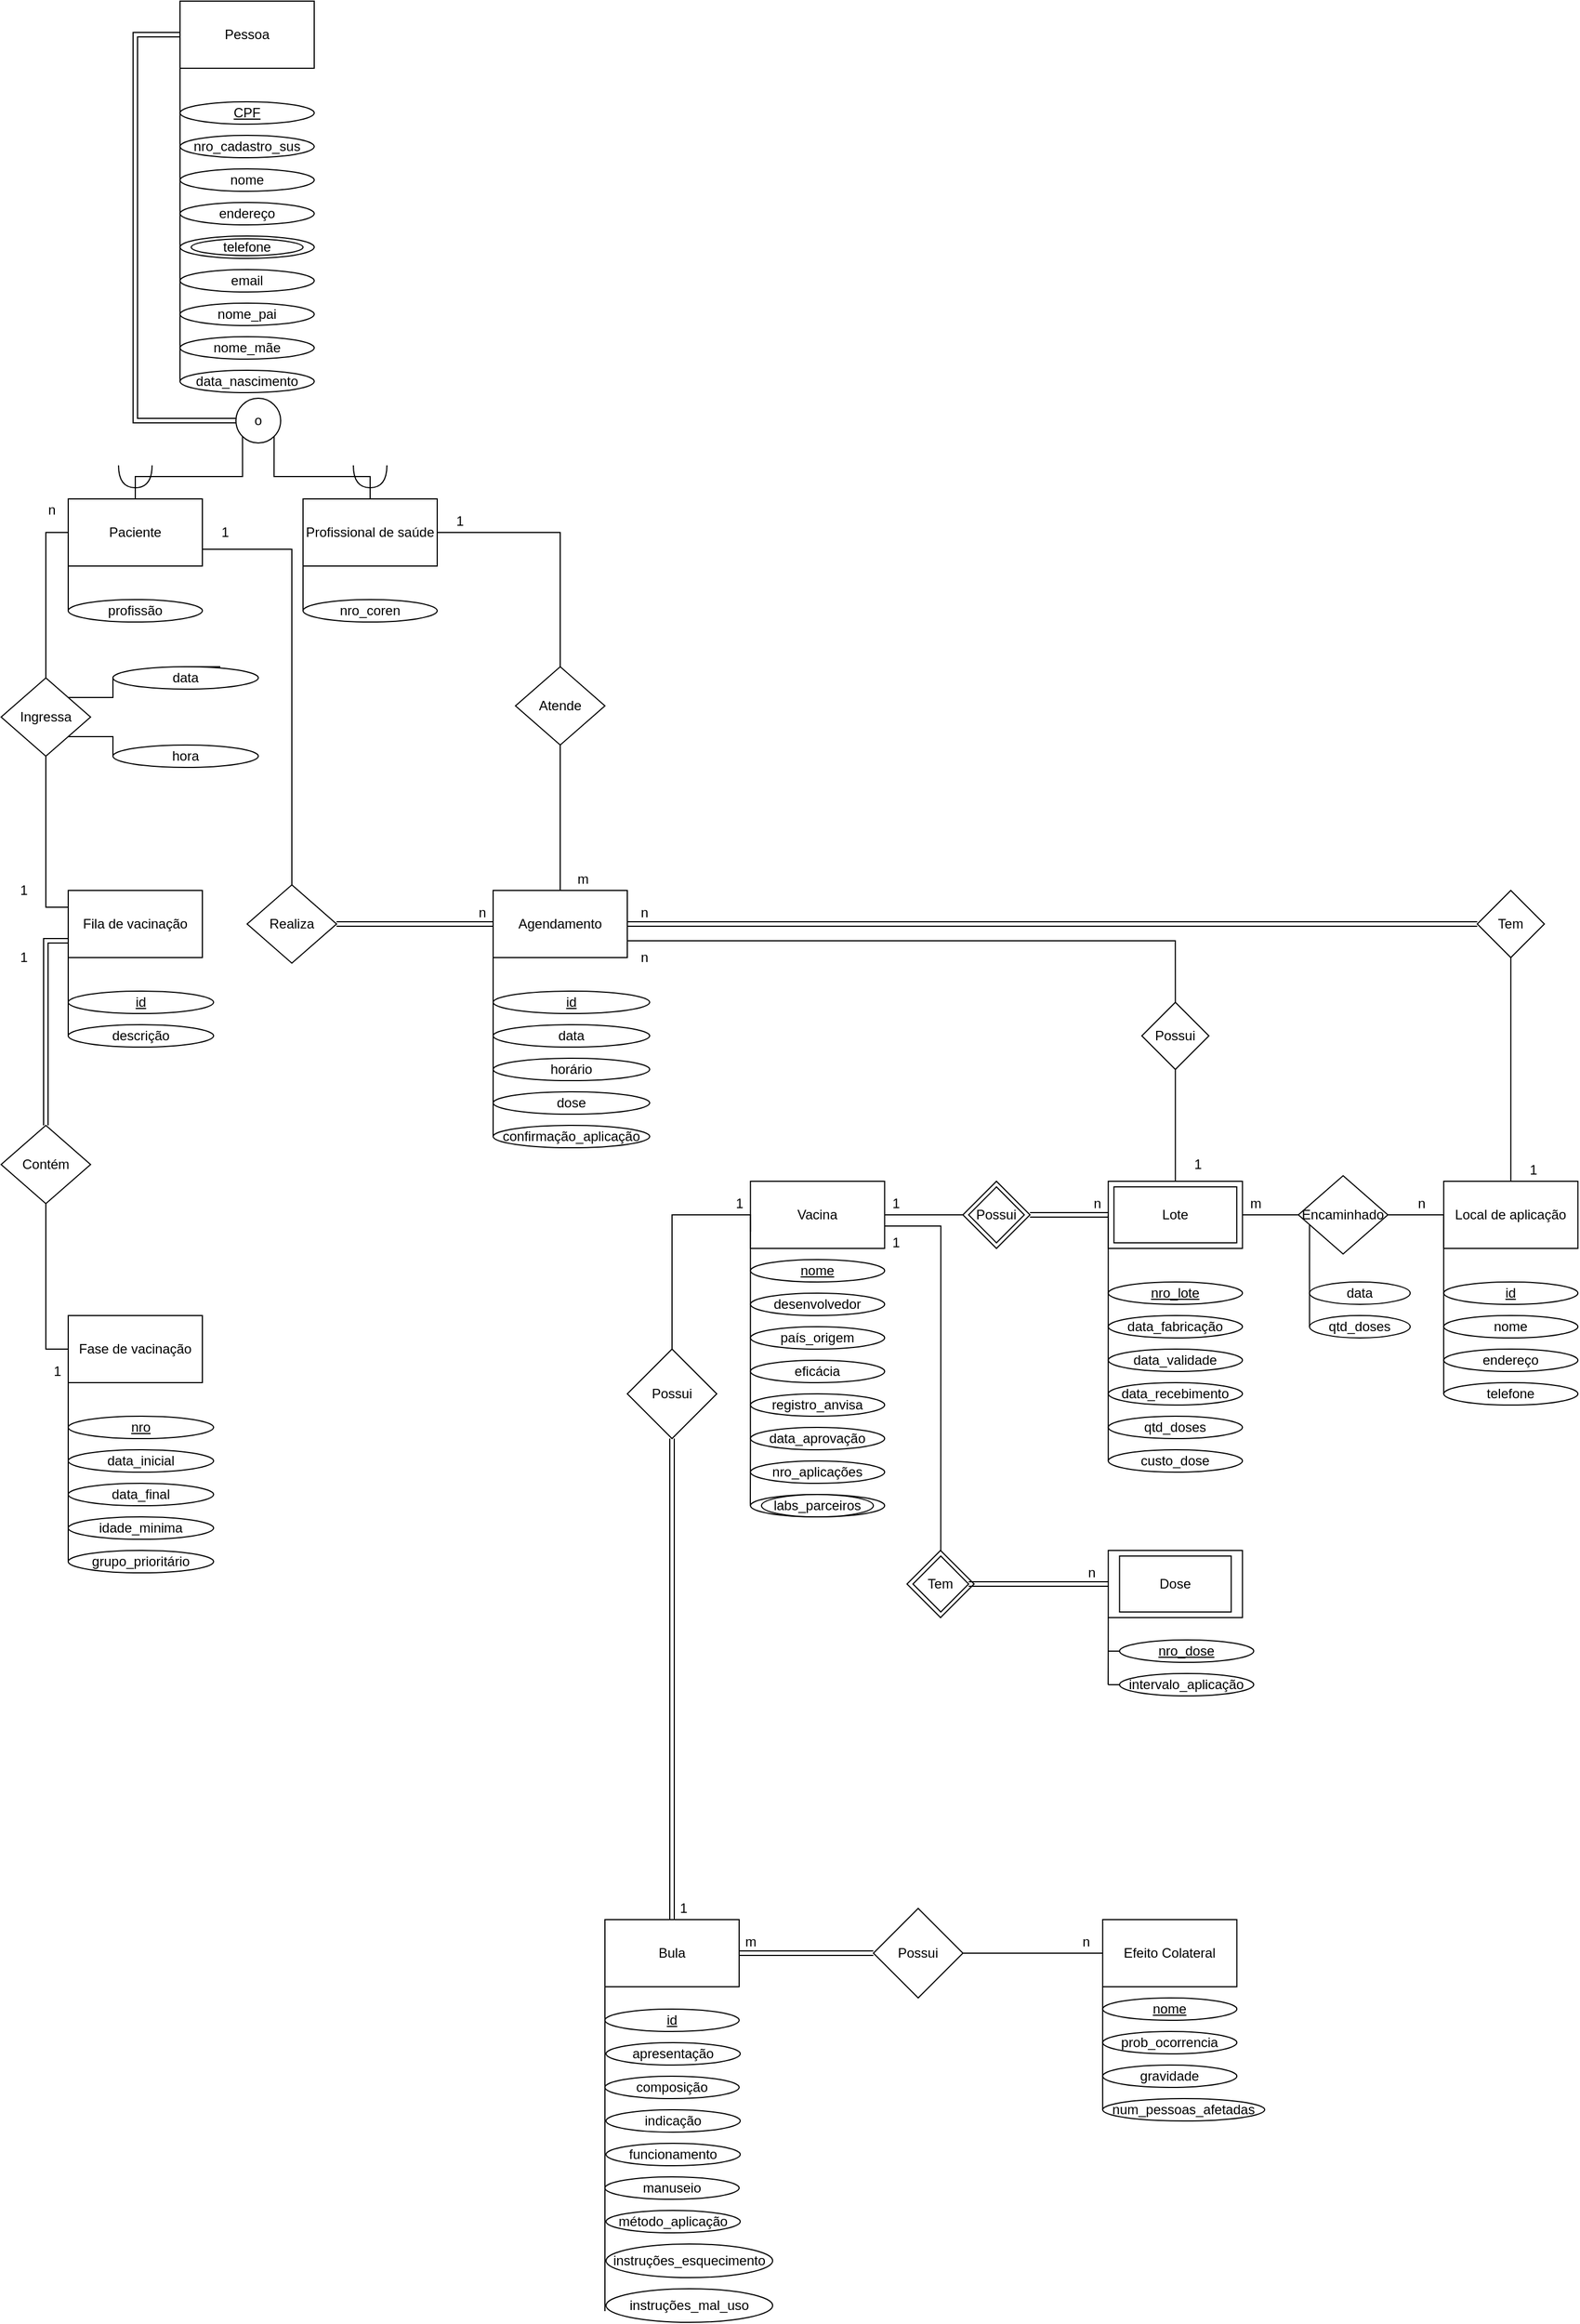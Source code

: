 <mxfile version="14.7.2" type="device"><diagram id="N3a2rfvBZI8FYYJ3DSCJ" name="Página-1"><mxGraphModel dx="451" dy="588" grid="1" gridSize="10" guides="1" tooltips="1" connect="1" arrows="1" fold="1" page="1" pageScale="1" pageWidth="827" pageHeight="1169" math="0" shadow="0"><root><mxCell id="0"/><mxCell id="1" parent="0"/><mxCell id="9XMGlCAJUqWD5xbYGQrq-2" style="edgeStyle=orthogonalEdgeStyle;rounded=0;orthogonalLoop=1;jettySize=auto;html=1;exitX=0;exitY=1;exitDx=0;exitDy=0;endArrow=none;endFill=0;entryX=0;entryY=0.5;entryDx=0;entryDy=0;" parent="1" target="9XMGlCAJUqWD5xbYGQrq-9" edge="1"><mxGeometry relative="1" as="geometry"><mxPoint x="1630.14" y="1490" as="targetPoint"/><mxPoint x="1630.14" y="1280" as="sourcePoint"/><Array as="points"><mxPoint x="1630.14" y="1470"/><mxPoint x="1630.14" y="1470"/></Array></mxGeometry></mxCell><mxCell id="9XMGlCAJUqWD5xbYGQrq-110" style="edgeStyle=orthogonalEdgeStyle;rounded=0;orthogonalLoop=1;jettySize=auto;html=1;exitX=1;exitY=0.5;exitDx=0;exitDy=0;endArrow=none;endFill=0;" parent="1" source="9XMGlCAJUqWD5xbYGQrq-1" target="9XMGlCAJUqWD5xbYGQrq-111" edge="1"><mxGeometry relative="1" as="geometry"><mxPoint x="1840.14" y="1280" as="targetPoint"/></mxGeometry></mxCell><mxCell id="IPWIAUMwJU5gIUb1nisq-2" style="edgeStyle=orthogonalEdgeStyle;rounded=0;orthogonalLoop=1;jettySize=auto;html=1;exitX=0.5;exitY=1;exitDx=0;exitDy=0;entryX=0.5;entryY=0;entryDx=0;entryDy=0;endArrow=none;endFill=0;shape=link;" parent="1" source="IPWIAUMwJU5gIUb1nisq-19" target="IPWIAUMwJU5gIUb1nisq-1" edge="1"><mxGeometry relative="1" as="geometry"/></mxCell><mxCell id="Dn2h4gMolUT0rhz5z_tU-26" style="edgeStyle=orthogonalEdgeStyle;rounded=0;orthogonalLoop=1;jettySize=auto;html=1;entryX=0.5;entryY=0;entryDx=0;entryDy=0;endArrow=none;endFill=0;" parent="1" source="9XMGlCAJUqWD5xbYGQrq-1" target="Dn2h4gMolUT0rhz5z_tU-23" edge="1"><mxGeometry relative="1" as="geometry"><Array as="points"><mxPoint x="1800" y="1290"/></Array></mxGeometry></mxCell><mxCell id="9XMGlCAJUqWD5xbYGQrq-1" value="Vacina" style="rounded=0;whiteSpace=wrap;html=1;" parent="1" vertex="1"><mxGeometry x="1630.14" y="1250" width="120" height="60" as="geometry"/></mxCell><mxCell id="9XMGlCAJUqWD5xbYGQrq-3" value="&lt;u&gt;nome&lt;/u&gt;" style="ellipse;whiteSpace=wrap;html=1;" parent="1" vertex="1"><mxGeometry x="1630.14" y="1320" width="120" height="20" as="geometry"/></mxCell><mxCell id="9XMGlCAJUqWD5xbYGQrq-4" value="desenvolvedor" style="ellipse;whiteSpace=wrap;html=1;" parent="1" vertex="1"><mxGeometry x="1630.14" y="1350" width="120" height="20" as="geometry"/></mxCell><mxCell id="9XMGlCAJUqWD5xbYGQrq-5" value="país_origem" style="ellipse;whiteSpace=wrap;html=1;" parent="1" vertex="1"><mxGeometry x="1630.14" y="1380" width="120" height="20" as="geometry"/></mxCell><mxCell id="9XMGlCAJUqWD5xbYGQrq-7" value="eficácia" style="ellipse;whiteSpace=wrap;html=1;" parent="1" vertex="1"><mxGeometry x="1630.14" y="1410" width="120" height="20" as="geometry"/></mxCell><mxCell id="9XMGlCAJUqWD5xbYGQrq-8" value="registro_anvisa" style="ellipse;whiteSpace=wrap;html=1;" parent="1" vertex="1"><mxGeometry x="1630.14" y="1440" width="120" height="20" as="geometry"/></mxCell><mxCell id="9XMGlCAJUqWD5xbYGQrq-12" style="edgeStyle=orthogonalEdgeStyle;rounded=0;orthogonalLoop=1;jettySize=auto;html=1;exitX=0;exitY=0.5;exitDx=0;exitDy=0;endArrow=none;endFill=0;" parent="1" source="9XMGlCAJUqWD5xbYGQrq-9" edge="1"><mxGeometry relative="1" as="geometry"><mxPoint x="1630" y="1540" as="targetPoint"/><Array as="points"><mxPoint x="1630" y="1500"/><mxPoint x="1630" y="1500"/></Array></mxGeometry></mxCell><mxCell id="9XMGlCAJUqWD5xbYGQrq-9" value="data_aprovação" style="ellipse;whiteSpace=wrap;html=1;" parent="1" vertex="1"><mxGeometry x="1630.14" y="1470" width="120" height="20" as="geometry"/></mxCell><mxCell id="9XMGlCAJUqWD5xbYGQrq-11" value="nro_aplicações" style="ellipse;whiteSpace=wrap;html=1;" parent="1" vertex="1"><mxGeometry x="1630.14" y="1500" width="120" height="20" as="geometry"/></mxCell><mxCell id="Dn2h4gMolUT0rhz5z_tU-7" style="edgeStyle=orthogonalEdgeStyle;rounded=0;orthogonalLoop=1;jettySize=auto;html=1;exitX=0;exitY=0.5;exitDx=0;exitDy=0;endArrow=none;endFill=0;" parent="1" source="9XMGlCAJUqWD5xbYGQrq-13" edge="1"><mxGeometry relative="1" as="geometry"><mxPoint x="1950" y="1700" as="targetPoint"/></mxGeometry></mxCell><mxCell id="9XMGlCAJUqWD5xbYGQrq-13" value="intervalo_aplicação" style="ellipse;whiteSpace=wrap;html=1;" parent="1" vertex="1"><mxGeometry x="1960.21" y="1690" width="120" height="20" as="geometry"/></mxCell><mxCell id="9XMGlCAJUqWD5xbYGQrq-27" style="edgeStyle=orthogonalEdgeStyle;rounded=0;orthogonalLoop=1;jettySize=auto;html=1;exitX=0;exitY=1;exitDx=0;exitDy=0;endArrow=none;endFill=0;entryX=0;entryY=0.5;entryDx=0;entryDy=0;" parent="1" target="9XMGlCAJUqWD5xbYGQrq-34" edge="1"><mxGeometry relative="1" as="geometry"><mxPoint x="1950.14" y="1530" as="targetPoint"/><mxPoint x="1950.14" y="1280" as="sourcePoint"/><Array as="points"><mxPoint x="1950.14" y="1440"/><mxPoint x="1950.14" y="1440"/></Array></mxGeometry></mxCell><mxCell id="9XMGlCAJUqWD5xbYGQrq-115" style="edgeStyle=orthogonalEdgeStyle;rounded=0;orthogonalLoop=1;jettySize=auto;html=1;exitX=1;exitY=0.5;exitDx=0;exitDy=0;endArrow=none;endFill=0;" parent="1" source="9XMGlCAJUqWD5xbYGQrq-28" edge="1"><mxGeometry relative="1" as="geometry"><mxPoint x="2150.14" y="1280" as="targetPoint"/></mxGeometry></mxCell><mxCell id="9XMGlCAJUqWD5xbYGQrq-118" value="" style="edgeStyle=orthogonalEdgeStyle;rounded=0;orthogonalLoop=1;jettySize=auto;html=1;endArrow=none;endFill=0;" parent="1" source="9XMGlCAJUqWD5xbYGQrq-28" target="9XMGlCAJUqWD5xbYGQrq-116" edge="1"><mxGeometry relative="1" as="geometry"/></mxCell><mxCell id="9XMGlCAJUqWD5xbYGQrq-28" value="Lote" style="rounded=0;whiteSpace=wrap;html=1;" parent="1" vertex="1"><mxGeometry x="1950.14" y="1250" width="120" height="60" as="geometry"/></mxCell><mxCell id="9XMGlCAJUqWD5xbYGQrq-29" value="&lt;u&gt;nro_lote&lt;/u&gt;" style="ellipse;whiteSpace=wrap;html=1;" parent="1" vertex="1"><mxGeometry x="1950.14" y="1340" width="120" height="20" as="geometry"/></mxCell><mxCell id="9XMGlCAJUqWD5xbYGQrq-30" value="data_fabricação" style="ellipse;whiteSpace=wrap;html=1;" parent="1" vertex="1"><mxGeometry x="1950.14" y="1370" width="120" height="20" as="geometry"/></mxCell><mxCell id="9XMGlCAJUqWD5xbYGQrq-31" value="data_validade" style="ellipse;whiteSpace=wrap;html=1;" parent="1" vertex="1"><mxGeometry x="1950.14" y="1400" width="120" height="20" as="geometry"/></mxCell><mxCell id="9XMGlCAJUqWD5xbYGQrq-32" value="data_recebimento" style="ellipse;whiteSpace=wrap;html=1;" parent="1" vertex="1"><mxGeometry x="1950.14" y="1430" width="120" height="20" as="geometry"/></mxCell><mxCell id="9XMGlCAJUqWD5xbYGQrq-33" value="qtd_doses" style="ellipse;whiteSpace=wrap;html=1;" parent="1" vertex="1"><mxGeometry x="1950.14" y="1460" width="120" height="20" as="geometry"/></mxCell><mxCell id="9XMGlCAJUqWD5xbYGQrq-34" value="custo_dose" style="ellipse;whiteSpace=wrap;html=1;" parent="1" vertex="1"><mxGeometry x="1950.14" y="1490" width="120" height="20" as="geometry"/></mxCell><mxCell id="9XMGlCAJUqWD5xbYGQrq-37" style="edgeStyle=orthogonalEdgeStyle;rounded=0;orthogonalLoop=1;jettySize=auto;html=1;endArrow=none;endFill=0;" parent="1" edge="1"><mxGeometry relative="1" as="geometry"><mxPoint x="1950.14" y="1500" as="sourcePoint"/><mxPoint x="1950.14" y="1500" as="targetPoint"/></mxGeometry></mxCell><mxCell id="9XMGlCAJUqWD5xbYGQrq-40" style="edgeStyle=orthogonalEdgeStyle;rounded=0;orthogonalLoop=1;jettySize=auto;html=1;exitX=0;exitY=1;exitDx=0;exitDy=0;endArrow=none;endFill=0;entryX=0;entryY=0.5;entryDx=0;entryDy=0;" parent="1" target="9XMGlCAJUqWD5xbYGQrq-45" edge="1"><mxGeometry relative="1" as="geometry"><mxPoint x="2250.14" y="1500" as="targetPoint"/><mxPoint x="2250.14" y="1280" as="sourcePoint"/><Array as="points"><mxPoint x="2250.14" y="1390"/><mxPoint x="2250.14" y="1390"/></Array></mxGeometry></mxCell><mxCell id="9XMGlCAJUqWD5xbYGQrq-41" value="Local de aplicação" style="rounded=0;whiteSpace=wrap;html=1;" parent="1" vertex="1"><mxGeometry x="2250.14" y="1250" width="120" height="60" as="geometry"/></mxCell><mxCell id="9XMGlCAJUqWD5xbYGQrq-42" value="&lt;u&gt;id&lt;/u&gt;" style="ellipse;whiteSpace=wrap;html=1;" parent="1" vertex="1"><mxGeometry x="2250.14" y="1340" width="120" height="20" as="geometry"/></mxCell><mxCell id="9XMGlCAJUqWD5xbYGQrq-43" value="nome" style="ellipse;whiteSpace=wrap;html=1;" parent="1" vertex="1"><mxGeometry x="2250.14" y="1370" width="120" height="20" as="geometry"/></mxCell><mxCell id="9XMGlCAJUqWD5xbYGQrq-44" value="endereço" style="ellipse;whiteSpace=wrap;html=1;" parent="1" vertex="1"><mxGeometry x="2250.14" y="1400" width="120" height="20" as="geometry"/></mxCell><mxCell id="9XMGlCAJUqWD5xbYGQrq-45" value="telefone" style="ellipse;whiteSpace=wrap;html=1;" parent="1" vertex="1"><mxGeometry x="2250.14" y="1430" width="120" height="20" as="geometry"/></mxCell><mxCell id="9XMGlCAJUqWD5xbYGQrq-48" style="edgeStyle=orthogonalEdgeStyle;rounded=0;orthogonalLoop=1;jettySize=auto;html=1;endArrow=none;endFill=0;" parent="1" edge="1"><mxGeometry relative="1" as="geometry"><mxPoint x="1050" y="910" as="sourcePoint"/><mxPoint x="1050" y="910" as="targetPoint"/></mxGeometry></mxCell><mxCell id="9XMGlCAJUqWD5xbYGQrq-141" style="edgeStyle=orthogonalEdgeStyle;rounded=0;orthogonalLoop=1;jettySize=auto;html=1;exitX=0;exitY=0.5;exitDx=0;exitDy=0;endArrow=none;endFill=0;entryX=0.5;entryY=1;entryDx=0;entryDy=0;" parent="1" source="9XMGlCAJUqWD5xbYGQrq-50" target="9XMGlCAJUqWD5xbYGQrq-127" edge="1"><mxGeometry relative="1" as="geometry"><mxPoint x="1000" y="1280" as="targetPoint"/></mxGeometry></mxCell><mxCell id="9XMGlCAJUqWD5xbYGQrq-156" style="edgeStyle=orthogonalEdgeStyle;rounded=0;orthogonalLoop=1;jettySize=auto;html=1;exitX=0;exitY=1;exitDx=0;exitDy=0;entryX=0;entryY=0.5;entryDx=0;entryDy=0;endArrow=none;endFill=0;" parent="1" source="9XMGlCAJUqWD5xbYGQrq-50" target="9XMGlCAJUqWD5xbYGQrq-56" edge="1"><mxGeometry relative="1" as="geometry"><Array as="points"><mxPoint x="1020" y="1550"/><mxPoint x="1020" y="1550"/></Array></mxGeometry></mxCell><mxCell id="9XMGlCAJUqWD5xbYGQrq-50" value="Fase de vacinação" style="rounded=0;whiteSpace=wrap;html=1;" parent="1" vertex="1"><mxGeometry x="1020" y="1370" width="120" height="60" as="geometry"/></mxCell><mxCell id="9XMGlCAJUqWD5xbYGQrq-51" value="&lt;u&gt;nro&lt;/u&gt;" style="ellipse;whiteSpace=wrap;html=1;" parent="1" vertex="1"><mxGeometry x="1020" y="1460" width="130" height="20" as="geometry"/></mxCell><mxCell id="9XMGlCAJUqWD5xbYGQrq-52" value="data_inicial" style="ellipse;whiteSpace=wrap;html=1;" parent="1" vertex="1"><mxGeometry x="1020" y="1490" width="130" height="20" as="geometry"/></mxCell><mxCell id="9XMGlCAJUqWD5xbYGQrq-53" value="data_final" style="ellipse;whiteSpace=wrap;html=1;" parent="1" vertex="1"><mxGeometry x="1020" y="1520" width="130" height="20" as="geometry"/></mxCell><mxCell id="9XMGlCAJUqWD5xbYGQrq-54" value="idade_minima" style="ellipse;whiteSpace=wrap;html=1;" parent="1" vertex="1"><mxGeometry x="1020" y="1550" width="130" height="20" as="geometry"/></mxCell><mxCell id="9XMGlCAJUqWD5xbYGQrq-55" style="edgeStyle=orthogonalEdgeStyle;rounded=0;orthogonalLoop=1;jettySize=auto;html=1;endArrow=none;endFill=0;" parent="1" edge="1"><mxGeometry relative="1" as="geometry"><mxPoint x="1020" y="1620" as="sourcePoint"/><mxPoint x="1020" y="1620" as="targetPoint"/></mxGeometry></mxCell><mxCell id="9XMGlCAJUqWD5xbYGQrq-56" value="&lt;font style=&quot;vertical-align: inherit&quot;&gt;&lt;font style=&quot;vertical-align: inherit&quot;&gt;grupo_prioritário&lt;/font&gt;&lt;/font&gt;" style="ellipse;whiteSpace=wrap;html=1;" parent="1" vertex="1"><mxGeometry x="1020" y="1580" width="130" height="20" as="geometry"/></mxCell><mxCell id="9XMGlCAJUqWD5xbYGQrq-57" style="edgeStyle=orthogonalEdgeStyle;rounded=0;orthogonalLoop=1;jettySize=auto;html=1;exitX=0;exitY=1;exitDx=0;exitDy=0;endArrow=none;endFill=0;entryX=0;entryY=0.5;entryDx=0;entryDy=0;" parent="1" target="9XMGlCAJUqWD5xbYGQrq-60" edge="1"><mxGeometry relative="1" as="geometry"><mxPoint x="1020" y="1210" as="targetPoint"/><mxPoint x="1020" y="1020" as="sourcePoint"/><Array as="points"><mxPoint x="1020" y="1090"/><mxPoint x="1020" y="1090"/></Array></mxGeometry></mxCell><mxCell id="9XMGlCAJUqWD5xbYGQrq-58" value="Fila de vacinação" style="rounded=0;whiteSpace=wrap;html=1;" parent="1" vertex="1"><mxGeometry x="1020" y="990" width="120" height="60" as="geometry"/></mxCell><mxCell id="9XMGlCAJUqWD5xbYGQrq-59" value="&lt;u&gt;id&lt;/u&gt;" style="ellipse;whiteSpace=wrap;html=1;" parent="1" vertex="1"><mxGeometry x="1020" y="1080" width="130" height="20" as="geometry"/></mxCell><mxCell id="9XMGlCAJUqWD5xbYGQrq-60" value="descrição" style="ellipse;whiteSpace=wrap;html=1;" parent="1" vertex="1"><mxGeometry x="1020" y="1110" width="130" height="20" as="geometry"/></mxCell><mxCell id="9XMGlCAJUqWD5xbYGQrq-63" style="edgeStyle=orthogonalEdgeStyle;rounded=0;orthogonalLoop=1;jettySize=auto;html=1;endArrow=none;endFill=0;" parent="1" edge="1"><mxGeometry relative="1" as="geometry"><mxPoint x="1150" y="1360" as="sourcePoint"/><mxPoint x="1150" y="1360" as="targetPoint"/></mxGeometry></mxCell><mxCell id="9XMGlCAJUqWD5xbYGQrq-65" style="edgeStyle=orthogonalEdgeStyle;rounded=0;orthogonalLoop=1;jettySize=auto;html=1;exitX=0;exitY=1;exitDx=0;exitDy=0;endArrow=none;endFill=0;entryX=0;entryY=0.5;entryDx=0;entryDy=0;" parent="1" target="9XMGlCAJUqWD5xbYGQrq-72" edge="1"><mxGeometry relative="1" as="geometry"><mxPoint x="1120" y="475" as="targetPoint"/><mxPoint x="1120" y="225" as="sourcePoint"/><Array as="points"><mxPoint x="1120" y="385"/><mxPoint x="1120" y="385"/></Array></mxGeometry></mxCell><mxCell id="9XMGlCAJUqWD5xbYGQrq-132" style="edgeStyle=orthogonalEdgeStyle;rounded=0;orthogonalLoop=1;jettySize=auto;html=1;exitX=0;exitY=0.5;exitDx=0;exitDy=0;endArrow=none;endFill=0;shape=link;" parent="1" source="9XMGlCAJUqWD5xbYGQrq-66" edge="1"><mxGeometry relative="1" as="geometry"><mxPoint x="1190" y="590" as="targetPoint"/><Array as="points"><mxPoint x="1080" y="225"/><mxPoint x="1080" y="570"/><mxPoint x="1190" y="570"/></Array></mxGeometry></mxCell><mxCell id="9XMGlCAJUqWD5xbYGQrq-66" value="Pessoa" style="rounded=0;whiteSpace=wrap;html=1;" parent="1" vertex="1"><mxGeometry x="1120" y="195" width="120" height="60" as="geometry"/></mxCell><mxCell id="9XMGlCAJUqWD5xbYGQrq-67" value="&lt;u&gt;CPF&lt;/u&gt;" style="ellipse;whiteSpace=wrap;html=1;" parent="1" vertex="1"><mxGeometry x="1120" y="285" width="120" height="20" as="geometry"/></mxCell><mxCell id="9XMGlCAJUqWD5xbYGQrq-68" value="nro_cadastro_sus" style="ellipse;whiteSpace=wrap;html=1;" parent="1" vertex="1"><mxGeometry x="1120" y="315" width="120" height="20" as="geometry"/></mxCell><mxCell id="9XMGlCAJUqWD5xbYGQrq-69" value="nome" style="ellipse;whiteSpace=wrap;html=1;" parent="1" vertex="1"><mxGeometry x="1120" y="345" width="120" height="20" as="geometry"/></mxCell><mxCell id="9XMGlCAJUqWD5xbYGQrq-70" value="endereço" style="ellipse;whiteSpace=wrap;html=1;" parent="1" vertex="1"><mxGeometry x="1120" y="375" width="120" height="20" as="geometry"/></mxCell><mxCell id="9XMGlCAJUqWD5xbYGQrq-71" value="telefone" style="ellipse;whiteSpace=wrap;html=1;" parent="1" vertex="1"><mxGeometry x="1120" y="405" width="120" height="20" as="geometry"/></mxCell><mxCell id="9XMGlCAJUqWD5xbYGQrq-75" style="edgeStyle=orthogonalEdgeStyle;rounded=0;orthogonalLoop=1;jettySize=auto;html=1;exitX=0;exitY=0.5;exitDx=0;exitDy=0;entryX=0;entryY=0.5;entryDx=0;entryDy=0;endArrow=none;endFill=0;" parent="1" source="9XMGlCAJUqWD5xbYGQrq-72" target="9XMGlCAJUqWD5xbYGQrq-74" edge="1"><mxGeometry relative="1" as="geometry"/></mxCell><mxCell id="9XMGlCAJUqWD5xbYGQrq-72" value="email" style="ellipse;whiteSpace=wrap;html=1;" parent="1" vertex="1"><mxGeometry x="1120" y="435" width="120" height="20" as="geometry"/></mxCell><mxCell id="9XMGlCAJUqWD5xbYGQrq-73" style="edgeStyle=orthogonalEdgeStyle;rounded=0;orthogonalLoop=1;jettySize=auto;html=1;endArrow=none;endFill=0;" parent="1" edge="1"><mxGeometry relative="1" as="geometry"><mxPoint x="1120" y="445" as="sourcePoint"/><mxPoint x="1120" y="445" as="targetPoint"/></mxGeometry></mxCell><mxCell id="9XMGlCAJUqWD5xbYGQrq-77" style="edgeStyle=orthogonalEdgeStyle;rounded=0;orthogonalLoop=1;jettySize=auto;html=1;exitX=0;exitY=0.5;exitDx=0;exitDy=0;entryX=0;entryY=0.5;entryDx=0;entryDy=0;endArrow=none;endFill=0;" parent="1" source="9XMGlCAJUqWD5xbYGQrq-74" target="9XMGlCAJUqWD5xbYGQrq-76" edge="1"><mxGeometry relative="1" as="geometry"/></mxCell><mxCell id="9XMGlCAJUqWD5xbYGQrq-74" value="nome_pai" style="ellipse;whiteSpace=wrap;html=1;" parent="1" vertex="1"><mxGeometry x="1120" y="465" width="120" height="20" as="geometry"/></mxCell><mxCell id="9XMGlCAJUqWD5xbYGQrq-79" style="edgeStyle=orthogonalEdgeStyle;rounded=0;orthogonalLoop=1;jettySize=auto;html=1;exitX=0;exitY=0.5;exitDx=0;exitDy=0;entryX=0;entryY=0.5;entryDx=0;entryDy=0;endArrow=none;endFill=0;" parent="1" source="9XMGlCAJUqWD5xbYGQrq-76" target="9XMGlCAJUqWD5xbYGQrq-78" edge="1"><mxGeometry relative="1" as="geometry"/></mxCell><mxCell id="9XMGlCAJUqWD5xbYGQrq-76" value="nome_mãe" style="ellipse;whiteSpace=wrap;html=1;" parent="1" vertex="1"><mxGeometry x="1120" y="495" width="120" height="20" as="geometry"/></mxCell><mxCell id="9XMGlCAJUqWD5xbYGQrq-78" value="data_nascimento" style="ellipse;whiteSpace=wrap;html=1;" parent="1" vertex="1"><mxGeometry x="1120" y="525" width="120" height="20" as="geometry"/></mxCell><mxCell id="9XMGlCAJUqWD5xbYGQrq-95" style="edgeStyle=orthogonalEdgeStyle;rounded=0;orthogonalLoop=1;jettySize=auto;html=1;exitX=0;exitY=1;exitDx=0;exitDy=0;entryX=0;entryY=0.5;entryDx=0;entryDy=0;endArrow=none;endFill=0;" parent="1" source="9XMGlCAJUqWD5xbYGQrq-81" target="9XMGlCAJUqWD5xbYGQrq-82" edge="1"><mxGeometry relative="1" as="geometry"><Array as="points"><mxPoint x="1020" y="730"/><mxPoint x="1020" y="730"/></Array></mxGeometry></mxCell><mxCell id="9XMGlCAJUqWD5xbYGQrq-149" style="edgeStyle=orthogonalEdgeStyle;rounded=0;orthogonalLoop=1;jettySize=auto;html=1;exitX=0;exitY=0.5;exitDx=0;exitDy=0;endArrow=none;endFill=0;" parent="1" source="9XMGlCAJUqWD5xbYGQrq-81" target="9XMGlCAJUqWD5xbYGQrq-147" edge="1"><mxGeometry relative="1" as="geometry"/></mxCell><mxCell id="9XMGlCAJUqWD5xbYGQrq-81" value="Paciente" style="rounded=0;whiteSpace=wrap;html=1;" parent="1" vertex="1"><mxGeometry x="1020" y="640" width="120" height="60" as="geometry"/></mxCell><mxCell id="9XMGlCAJUqWD5xbYGQrq-82" value="profissão" style="ellipse;whiteSpace=wrap;html=1;" parent="1" vertex="1"><mxGeometry x="1020" y="730" width="120" height="20" as="geometry"/></mxCell><mxCell id="9XMGlCAJUqWD5xbYGQrq-89" style="edgeStyle=orthogonalEdgeStyle;rounded=0;orthogonalLoop=1;jettySize=auto;html=1;endArrow=none;endFill=0;" parent="1" edge="1"><mxGeometry relative="1" as="geometry"><mxPoint x="1230" y="730" as="sourcePoint"/><mxPoint x="1230" y="730" as="targetPoint"/></mxGeometry></mxCell><mxCell id="9XMGlCAJUqWD5xbYGQrq-99" style="edgeStyle=orthogonalEdgeStyle;rounded=0;orthogonalLoop=1;jettySize=auto;html=1;exitX=0;exitY=1;exitDx=0;exitDy=0;entryX=0;entryY=0.5;entryDx=0;entryDy=0;endArrow=none;endFill=0;" parent="1" source="9XMGlCAJUqWD5xbYGQrq-100" target="9XMGlCAJUqWD5xbYGQrq-101" edge="1"><mxGeometry relative="1" as="geometry"><Array as="points"><mxPoint x="1230" y="730"/><mxPoint x="1230" y="730"/></Array></mxGeometry></mxCell><mxCell id="9XMGlCAJUqWD5xbYGQrq-100" value="Profissional de saúde" style="rounded=0;whiteSpace=wrap;html=1;" parent="1" vertex="1"><mxGeometry x="1230" y="640" width="120" height="60" as="geometry"/></mxCell><mxCell id="9XMGlCAJUqWD5xbYGQrq-101" value="nro_coren" style="ellipse;whiteSpace=wrap;html=1;" parent="1" vertex="1"><mxGeometry x="1230" y="730" width="120" height="20" as="geometry"/></mxCell><mxCell id="9XMGlCAJUqWD5xbYGQrq-102" style="edgeStyle=orthogonalEdgeStyle;rounded=0;orthogonalLoop=1;jettySize=auto;html=1;exitX=0;exitY=1;exitDx=0;exitDy=0;endArrow=none;endFill=0;entryX=0;entryY=0.5;entryDx=0;entryDy=0;" parent="1" target="9XMGlCAJUqWD5xbYGQrq-108" edge="1"><mxGeometry relative="1" as="geometry"><mxPoint x="1400" y="1240" as="targetPoint"/><mxPoint x="1400" y="1020" as="sourcePoint"/><Array as="points"><mxPoint x="1400" y="1160"/><mxPoint x="1400" y="1160"/></Array></mxGeometry></mxCell><mxCell id="9XMGlCAJUqWD5xbYGQrq-196" style="edgeStyle=orthogonalEdgeStyle;rounded=0;orthogonalLoop=1;jettySize=auto;html=1;exitX=1;exitY=0.75;exitDx=0;exitDy=0;entryX=0.5;entryY=0;entryDx=0;entryDy=0;endArrow=none;endFill=0;" parent="1" source="9XMGlCAJUqWD5xbYGQrq-103" target="9XMGlCAJUqWD5xbYGQrq-193" edge="1"><mxGeometry relative="1" as="geometry"/></mxCell><mxCell id="PKs_ulxvPwoiA5j1eF3m-3" style="edgeStyle=orthogonalEdgeStyle;rounded=0;orthogonalLoop=1;jettySize=auto;html=1;exitX=1;exitY=0.5;exitDx=0;exitDy=0;entryX=0;entryY=0.5;entryDx=0;entryDy=0;endArrow=none;endFill=0;shape=link;" parent="1" source="9XMGlCAJUqWD5xbYGQrq-103" target="9XMGlCAJUqWD5xbYGQrq-182" edge="1"><mxGeometry relative="1" as="geometry"/></mxCell><mxCell id="9XMGlCAJUqWD5xbYGQrq-103" value="Agendamento" style="rounded=0;whiteSpace=wrap;html=1;" parent="1" vertex="1"><mxGeometry x="1400" y="990" width="120" height="60" as="geometry"/></mxCell><mxCell id="9XMGlCAJUqWD5xbYGQrq-104" value="&lt;u&gt;id&lt;/u&gt;" style="ellipse;whiteSpace=wrap;html=1;" parent="1" vertex="1"><mxGeometry x="1400" y="1080" width="140" height="20" as="geometry"/></mxCell><mxCell id="9XMGlCAJUqWD5xbYGQrq-105" value="data" style="ellipse;whiteSpace=wrap;html=1;" parent="1" vertex="1"><mxGeometry x="1400" y="1110" width="140" height="20" as="geometry"/></mxCell><mxCell id="9XMGlCAJUqWD5xbYGQrq-106" value="horário" style="ellipse;whiteSpace=wrap;html=1;" parent="1" vertex="1"><mxGeometry x="1400" y="1140" width="140" height="20" as="geometry"/></mxCell><mxCell id="9XMGlCAJUqWD5xbYGQrq-107" value="dose" style="ellipse;whiteSpace=wrap;html=1;" parent="1" vertex="1"><mxGeometry x="1400" y="1170" width="140" height="20" as="geometry"/></mxCell><mxCell id="9XMGlCAJUqWD5xbYGQrq-108" value="confirmação_aplicação" style="ellipse;whiteSpace=wrap;html=1;" parent="1" vertex="1"><mxGeometry x="1400" y="1200" width="140" height="20" as="geometry"/></mxCell><mxCell id="9XMGlCAJUqWD5xbYGQrq-112" style="edgeStyle=orthogonalEdgeStyle;rounded=0;orthogonalLoop=1;jettySize=auto;html=1;exitX=1;exitY=0.5;exitDx=0;exitDy=0;entryX=0;entryY=0.5;entryDx=0;entryDy=0;endArrow=none;endFill=0;shape=link;" parent="1" source="9XMGlCAJUqWD5xbYGQrq-111" target="9XMGlCAJUqWD5xbYGQrq-28" edge="1"><mxGeometry relative="1" as="geometry"/></mxCell><mxCell id="9XMGlCAJUqWD5xbYGQrq-111" value="" style="rhombus;whiteSpace=wrap;html=1;" parent="1" vertex="1"><mxGeometry x="1820.14" y="1250" width="60" height="60" as="geometry"/></mxCell><mxCell id="9XMGlCAJUqWD5xbYGQrq-113" value="n" style="text;html=1;align=center;verticalAlign=middle;resizable=0;points=[];autosize=1;" parent="1" vertex="1"><mxGeometry x="1930.14" y="1260" width="20" height="20" as="geometry"/></mxCell><mxCell id="9XMGlCAJUqWD5xbYGQrq-114" value="1" style="text;html=1;align=center;verticalAlign=middle;resizable=0;points=[];autosize=1;" parent="1" vertex="1"><mxGeometry x="1750.14" y="1260" width="20" height="20" as="geometry"/></mxCell><mxCell id="9XMGlCAJUqWD5xbYGQrq-117" style="edgeStyle=orthogonalEdgeStyle;rounded=0;orthogonalLoop=1;jettySize=auto;html=1;exitX=1;exitY=0.5;exitDx=0;exitDy=0;endArrow=none;endFill=0;" parent="1" source="9XMGlCAJUqWD5xbYGQrq-116" target="9XMGlCAJUqWD5xbYGQrq-41" edge="1"><mxGeometry relative="1" as="geometry"/></mxCell><mxCell id="9XMGlCAJUqWD5xbYGQrq-121" style="edgeStyle=orthogonalEdgeStyle;rounded=0;orthogonalLoop=1;jettySize=auto;html=1;exitX=0;exitY=1;exitDx=0;exitDy=0;endArrow=none;endFill=0;entryX=0;entryY=0.5;entryDx=0;entryDy=0;" parent="1" target="9XMGlCAJUqWD5xbYGQrq-122" edge="1"><mxGeometry relative="1" as="geometry"><mxPoint x="2130.14" y="1330" as="targetPoint"/><mxPoint x="2130.14" y="1287.5" as="sourcePoint"/><Array as="points"><mxPoint x="2130.14" y="1330"/><mxPoint x="2130.14" y="1330"/></Array></mxGeometry></mxCell><mxCell id="9XMGlCAJUqWD5xbYGQrq-116" value="Encaminhado" style="rhombus;whiteSpace=wrap;html=1;" parent="1" vertex="1"><mxGeometry x="2120.14" y="1245" width="80" height="70" as="geometry"/></mxCell><mxCell id="9XMGlCAJUqWD5xbYGQrq-119" value="&amp;nbsp;m" style="text;html=1;align=center;verticalAlign=middle;resizable=0;points=[];autosize=1;" parent="1" vertex="1"><mxGeometry x="2065.14" y="1260" width="30" height="20" as="geometry"/></mxCell><mxCell id="9XMGlCAJUqWD5xbYGQrq-120" value="n" style="text;html=1;align=center;verticalAlign=middle;resizable=0;points=[];autosize=1;" parent="1" vertex="1"><mxGeometry x="2220.14" y="1260" width="20" height="20" as="geometry"/></mxCell><mxCell id="9XMGlCAJUqWD5xbYGQrq-124" style="edgeStyle=orthogonalEdgeStyle;rounded=0;orthogonalLoop=1;jettySize=auto;html=1;exitX=0;exitY=0.5;exitDx=0;exitDy=0;endArrow=none;endFill=0;entryX=0;entryY=0.5;entryDx=0;entryDy=0;" parent="1" source="9XMGlCAJUqWD5xbYGQrq-122" target="9XMGlCAJUqWD5xbYGQrq-125" edge="1"><mxGeometry relative="1" as="geometry"><mxPoint x="2130.14" y="1400" as="targetPoint"/><Array as="points"/></mxGeometry></mxCell><mxCell id="9XMGlCAJUqWD5xbYGQrq-122" value="data" style="ellipse;whiteSpace=wrap;html=1;" parent="1" vertex="1"><mxGeometry x="2130.14" y="1340" width="90" height="20" as="geometry"/></mxCell><mxCell id="9XMGlCAJUqWD5xbYGQrq-125" value="qtd_doses" style="ellipse;whiteSpace=wrap;html=1;" parent="1" vertex="1"><mxGeometry x="2130.14" y="1370" width="90" height="20" as="geometry"/></mxCell><mxCell id="9XMGlCAJUqWD5xbYGQrq-142" style="edgeStyle=orthogonalEdgeStyle;rounded=0;orthogonalLoop=1;jettySize=auto;html=1;exitX=0.5;exitY=0;exitDx=0;exitDy=0;entryX=0;entryY=0.75;entryDx=0;entryDy=0;endArrow=none;endFill=0;shape=link;" parent="1" source="9XMGlCAJUqWD5xbYGQrq-127" target="9XMGlCAJUqWD5xbYGQrq-58" edge="1"><mxGeometry relative="1" as="geometry"/></mxCell><mxCell id="9XMGlCAJUqWD5xbYGQrq-127" value="Contém" style="rhombus;whiteSpace=wrap;html=1;" parent="1" vertex="1"><mxGeometry x="960" y="1200" width="80" height="70" as="geometry"/></mxCell><mxCell id="9XMGlCAJUqWD5xbYGQrq-129" value="1" style="text;html=1;align=center;verticalAlign=middle;resizable=0;points=[];autosize=1;" parent="1" vertex="1"><mxGeometry x="970" y="1040" width="20" height="20" as="geometry"/></mxCell><mxCell id="9XMGlCAJUqWD5xbYGQrq-135" style="edgeStyle=orthogonalEdgeStyle;rounded=0;orthogonalLoop=1;jettySize=auto;html=1;exitX=0;exitY=1;exitDx=0;exitDy=0;endArrow=none;endFill=0;" parent="1" source="9XMGlCAJUqWD5xbYGQrq-134" target="9XMGlCAJUqWD5xbYGQrq-81" edge="1"><mxGeometry relative="1" as="geometry"><Array as="points"><mxPoint x="1176" y="620"/><mxPoint x="1080" y="620"/></Array></mxGeometry></mxCell><mxCell id="9XMGlCAJUqWD5xbYGQrq-136" style="edgeStyle=orthogonalEdgeStyle;rounded=0;orthogonalLoop=1;jettySize=auto;html=1;exitX=1;exitY=1;exitDx=0;exitDy=0;endArrow=none;endFill=0;" parent="1" source="9XMGlCAJUqWD5xbYGQrq-134" target="9XMGlCAJUqWD5xbYGQrq-100" edge="1"><mxGeometry relative="1" as="geometry"><Array as="points"><mxPoint x="1204" y="620"/><mxPoint x="1290" y="620"/></Array></mxGeometry></mxCell><mxCell id="9XMGlCAJUqWD5xbYGQrq-134" value="o" style="ellipse;whiteSpace=wrap;html=1;aspect=fixed;" parent="1" vertex="1"><mxGeometry x="1170" y="550" width="40" height="40" as="geometry"/></mxCell><mxCell id="9XMGlCAJUqWD5xbYGQrq-150" style="edgeStyle=orthogonalEdgeStyle;rounded=0;orthogonalLoop=1;jettySize=auto;html=1;exitX=0.5;exitY=1;exitDx=0;exitDy=0;entryX=0;entryY=0.25;entryDx=0;entryDy=0;endArrow=none;endFill=0;" parent="1" source="9XMGlCAJUqWD5xbYGQrq-147" target="9XMGlCAJUqWD5xbYGQrq-58" edge="1"><mxGeometry relative="1" as="geometry"/></mxCell><mxCell id="9XMGlCAJUqWD5xbYGQrq-165" style="edgeStyle=orthogonalEdgeStyle;rounded=0;orthogonalLoop=1;jettySize=auto;html=1;exitX=1;exitY=0;exitDx=0;exitDy=0;endArrow=none;endFill=0;" parent="1" source="9XMGlCAJUqWD5xbYGQrq-147" target="9XMGlCAJUqWD5xbYGQrq-159" edge="1"><mxGeometry relative="1" as="geometry"/></mxCell><mxCell id="9XMGlCAJUqWD5xbYGQrq-166" style="edgeStyle=orthogonalEdgeStyle;rounded=0;orthogonalLoop=1;jettySize=auto;html=1;exitX=1;exitY=1;exitDx=0;exitDy=0;entryX=0;entryY=0.5;entryDx=0;entryDy=0;endArrow=none;endFill=0;" parent="1" source="9XMGlCAJUqWD5xbYGQrq-147" target="9XMGlCAJUqWD5xbYGQrq-161" edge="1"><mxGeometry relative="1" as="geometry"/></mxCell><mxCell id="9XMGlCAJUqWD5xbYGQrq-147" value="Ingressa" style="rhombus;whiteSpace=wrap;html=1;" parent="1" vertex="1"><mxGeometry x="960" y="800" width="80" height="70" as="geometry"/></mxCell><mxCell id="9XMGlCAJUqWD5xbYGQrq-151" value="n" style="text;html=1;align=center;verticalAlign=middle;resizable=0;points=[];autosize=1;" parent="1" vertex="1"><mxGeometry x="995" y="640" width="20" height="20" as="geometry"/></mxCell><mxCell id="9XMGlCAJUqWD5xbYGQrq-152" value="1" style="text;html=1;align=center;verticalAlign=middle;resizable=0;points=[];autosize=1;" parent="1" vertex="1"><mxGeometry x="970" y="980" width="20" height="20" as="geometry"/></mxCell><mxCell id="9XMGlCAJUqWD5xbYGQrq-157" value="1" style="text;html=1;align=center;verticalAlign=middle;resizable=0;points=[];autosize=1;" parent="1" vertex="1"><mxGeometry x="1000" y="1410" width="20" height="20" as="geometry"/></mxCell><mxCell id="9XMGlCAJUqWD5xbYGQrq-160" style="edgeStyle=orthogonalEdgeStyle;rounded=0;orthogonalLoop=1;jettySize=auto;html=1;exitX=0.5;exitY=0;exitDx=0;exitDy=0;endArrow=none;endFill=0;" parent="1" source="9XMGlCAJUqWD5xbYGQrq-159" edge="1"><mxGeometry relative="1" as="geometry"><mxPoint x="1155.529" y="800" as="targetPoint"/></mxGeometry></mxCell><mxCell id="9XMGlCAJUqWD5xbYGQrq-159" value="data" style="ellipse;whiteSpace=wrap;html=1;" parent="1" vertex="1"><mxGeometry x="1060" y="790" width="130" height="20" as="geometry"/></mxCell><mxCell id="9XMGlCAJUqWD5xbYGQrq-161" value="hora" style="ellipse;whiteSpace=wrap;html=1;" parent="1" vertex="1"><mxGeometry x="1060" y="860" width="130" height="20" as="geometry"/></mxCell><mxCell id="9XMGlCAJUqWD5xbYGQrq-177" style="edgeStyle=orthogonalEdgeStyle;rounded=0;orthogonalLoop=1;jettySize=auto;html=1;exitX=1;exitY=0.5;exitDx=0;exitDy=0;entryX=0;entryY=0.5;entryDx=0;entryDy=0;endArrow=none;endFill=0;shape=link;" parent="1" source="9XMGlCAJUqWD5xbYGQrq-169" target="9XMGlCAJUqWD5xbYGQrq-103" edge="1"><mxGeometry relative="1" as="geometry"/></mxCell><mxCell id="9XMGlCAJUqWD5xbYGQrq-169" value="Realiza" style="rhombus;whiteSpace=wrap;html=1;" parent="1" vertex="1"><mxGeometry x="1180" y="985" width="80" height="70" as="geometry"/></mxCell><mxCell id="9XMGlCAJUqWD5xbYGQrq-170" style="edgeStyle=orthogonalEdgeStyle;rounded=0;orthogonalLoop=1;jettySize=auto;html=1;exitX=0.5;exitY=1;exitDx=0;exitDy=0;endArrow=none;endFill=0;" parent="1" source="9XMGlCAJUqWD5xbYGQrq-161" target="9XMGlCAJUqWD5xbYGQrq-161" edge="1"><mxGeometry relative="1" as="geometry"/></mxCell><mxCell id="9XMGlCAJUqWD5xbYGQrq-173" value="n" style="text;html=1;align=center;verticalAlign=middle;resizable=0;points=[];autosize=1;" parent="1" vertex="1"><mxGeometry x="1380" y="1000" width="20" height="20" as="geometry"/></mxCell><mxCell id="9XMGlCAJUqWD5xbYGQrq-176" style="edgeStyle=orthogonalEdgeStyle;rounded=0;orthogonalLoop=1;jettySize=auto;html=1;exitX=1;exitY=0.75;exitDx=0;exitDy=0;endArrow=none;endFill=0;entryX=0.5;entryY=0;entryDx=0;entryDy=0;" parent="1" source="9XMGlCAJUqWD5xbYGQrq-81" target="9XMGlCAJUqWD5xbYGQrq-169" edge="1"><mxGeometry relative="1" as="geometry"><Array as="points"><mxPoint x="1220" y="685"/></Array></mxGeometry></mxCell><mxCell id="9XMGlCAJUqWD5xbYGQrq-178" value="1" style="text;html=1;align=center;verticalAlign=middle;resizable=0;points=[];autosize=1;" parent="1" vertex="1"><mxGeometry x="1150" y="660" width="20" height="20" as="geometry"/></mxCell><mxCell id="PKs_ulxvPwoiA5j1eF3m-4" style="edgeStyle=orthogonalEdgeStyle;rounded=0;orthogonalLoop=1;jettySize=auto;html=1;exitX=0.5;exitY=1;exitDx=0;exitDy=0;entryX=0.5;entryY=0;entryDx=0;entryDy=0;endArrow=none;endFill=0;" parent="1" source="9XMGlCAJUqWD5xbYGQrq-182" target="9XMGlCAJUqWD5xbYGQrq-41" edge="1"><mxGeometry relative="1" as="geometry"/></mxCell><mxCell id="9XMGlCAJUqWD5xbYGQrq-182" value="Tem" style="rhombus;whiteSpace=wrap;html=1;" parent="1" vertex="1"><mxGeometry x="2280.14" y="990" width="60" height="60" as="geometry"/></mxCell><mxCell id="9XMGlCAJUqWD5xbYGQrq-183" value="n" style="text;html=1;align=center;verticalAlign=middle;resizable=0;points=[];autosize=1;" parent="1" vertex="1"><mxGeometry x="1525" y="1000" width="20" height="20" as="geometry"/></mxCell><mxCell id="9XMGlCAJUqWD5xbYGQrq-184" value="1" style="text;html=1;align=center;verticalAlign=middle;resizable=0;points=[];autosize=1;" parent="1" vertex="1"><mxGeometry x="2320" y="1230" width="20" height="20" as="geometry"/></mxCell><mxCell id="PKs_ulxvPwoiA5j1eF3m-5" style="edgeStyle=orthogonalEdgeStyle;rounded=0;orthogonalLoop=1;jettySize=auto;html=1;exitX=0.5;exitY=1;exitDx=0;exitDy=0;entryX=0.5;entryY=0;entryDx=0;entryDy=0;endArrow=none;endFill=0;" parent="1" source="9XMGlCAJUqWD5xbYGQrq-187" target="9XMGlCAJUqWD5xbYGQrq-103" edge="1"><mxGeometry relative="1" as="geometry"/></mxCell><mxCell id="PKs_ulxvPwoiA5j1eF3m-6" style="edgeStyle=orthogonalEdgeStyle;rounded=0;orthogonalLoop=1;jettySize=auto;html=1;exitX=0.5;exitY=0;exitDx=0;exitDy=0;entryX=1;entryY=0.5;entryDx=0;entryDy=0;endArrow=none;endFill=0;" parent="1" source="9XMGlCAJUqWD5xbYGQrq-187" target="9XMGlCAJUqWD5xbYGQrq-100" edge="1"><mxGeometry relative="1" as="geometry"/></mxCell><mxCell id="9XMGlCAJUqWD5xbYGQrq-187" value="Atende" style="rhombus;whiteSpace=wrap;html=1;" parent="1" vertex="1"><mxGeometry x="1420" y="790" width="80" height="70" as="geometry"/></mxCell><mxCell id="9XMGlCAJUqWD5xbYGQrq-188" value="1" style="text;html=1;align=center;verticalAlign=middle;resizable=0;points=[];autosize=1;" parent="1" vertex="1"><mxGeometry x="1360" y="650" width="20" height="20" as="geometry"/></mxCell><mxCell id="9XMGlCAJUqWD5xbYGQrq-189" value="m" style="text;html=1;align=center;verticalAlign=middle;resizable=0;points=[];autosize=1;" parent="1" vertex="1"><mxGeometry x="1465" y="970" width="30" height="20" as="geometry"/></mxCell><mxCell id="9XMGlCAJUqWD5xbYGQrq-192" value="n" style="text;html=1;align=center;verticalAlign=middle;resizable=0;points=[];autosize=1;" parent="1" vertex="1"><mxGeometry x="1525" y="1040" width="20" height="20" as="geometry"/></mxCell><mxCell id="mSwF6c2zvDQ0dDVt1H4q-4" style="edgeStyle=orthogonalEdgeStyle;rounded=0;orthogonalLoop=1;jettySize=auto;html=1;exitX=0.5;exitY=1;exitDx=0;exitDy=0;entryX=0.5;entryY=0;entryDx=0;entryDy=0;endArrow=none;endFill=0;" parent="1" source="9XMGlCAJUqWD5xbYGQrq-193" target="9XMGlCAJUqWD5xbYGQrq-28" edge="1"><mxGeometry relative="1" as="geometry"><Array as="points"/></mxGeometry></mxCell><mxCell id="9XMGlCAJUqWD5xbYGQrq-193" value="Possui" style="rhombus;whiteSpace=wrap;html=1;" parent="1" vertex="1"><mxGeometry x="1980.14" y="1090" width="60" height="60" as="geometry"/></mxCell><mxCell id="PKs_ulxvPwoiA5j1eF3m-1" style="edgeStyle=orthogonalEdgeStyle;curved=1;rounded=0;orthogonalLoop=1;jettySize=auto;html=1;endArrow=none;endFill=0;" parent="1" edge="1"><mxGeometry relative="1" as="geometry"><mxPoint x="1065" y="610" as="sourcePoint"/><mxPoint x="1095" y="610" as="targetPoint"/><Array as="points"><mxPoint x="1065" y="630"/><mxPoint x="1095" y="630"/><mxPoint x="1095" y="610"/></Array></mxGeometry></mxCell><mxCell id="PKs_ulxvPwoiA5j1eF3m-2" style="edgeStyle=orthogonalEdgeStyle;curved=1;rounded=0;orthogonalLoop=1;jettySize=auto;html=1;endArrow=none;endFill=0;" parent="1" edge="1"><mxGeometry relative="1" as="geometry"><mxPoint x="1275" y="610" as="sourcePoint"/><mxPoint x="1305" y="610" as="targetPoint"/><Array as="points"><mxPoint x="1275" y="630"/><mxPoint x="1305" y="630"/><mxPoint x="1305" y="610"/></Array></mxGeometry></mxCell><mxCell id="Nro5ACUdK3xZ5mmnXPL_-1" value="telefone" style="ellipse;whiteSpace=wrap;html=1;" parent="1" vertex="1"><mxGeometry x="1130" y="407.5" width="100" height="15" as="geometry"/></mxCell><mxCell id="IPWIAUMwJU5gIUb1nisq-4" style="edgeStyle=orthogonalEdgeStyle;rounded=0;orthogonalLoop=1;jettySize=auto;html=1;exitX=0;exitY=1;exitDx=0;exitDy=0;endArrow=none;endFill=0;" parent="1" source="IPWIAUMwJU5gIUb1nisq-1" edge="1"><mxGeometry relative="1" as="geometry"><mxPoint x="1500" y="2260" as="targetPoint"/></mxGeometry></mxCell><mxCell id="IPWIAUMwJU5gIUb1nisq-21" style="edgeStyle=orthogonalEdgeStyle;rounded=0;orthogonalLoop=1;jettySize=auto;html=1;exitX=1;exitY=0.5;exitDx=0;exitDy=0;endArrow=none;endFill=0;shape=link;" parent="1" source="IPWIAUMwJU5gIUb1nisq-1" edge="1"><mxGeometry relative="1" as="geometry"><mxPoint x="1740" y="1940" as="targetPoint"/></mxGeometry></mxCell><mxCell id="IPWIAUMwJU5gIUb1nisq-1" value="Bula" style="rounded=0;whiteSpace=wrap;html=1;" parent="1" vertex="1"><mxGeometry x="1500" y="1910" width="120" height="60" as="geometry"/></mxCell><mxCell id="IPWIAUMwJU5gIUb1nisq-5" value="&lt;u&gt;id&lt;/u&gt;" style="ellipse;whiteSpace=wrap;html=1;" parent="1" vertex="1"><mxGeometry x="1500" y="1990" width="120" height="20" as="geometry"/></mxCell><mxCell id="IPWIAUMwJU5gIUb1nisq-6" value="apresentação" style="ellipse;whiteSpace=wrap;html=1;" parent="1" vertex="1"><mxGeometry x="1501" y="2020" width="120" height="20" as="geometry"/></mxCell><mxCell id="IPWIAUMwJU5gIUb1nisq-7" value="composição" style="ellipse;whiteSpace=wrap;html=1;" parent="1" vertex="1"><mxGeometry x="1500" y="2050" width="120" height="20" as="geometry"/></mxCell><mxCell id="IPWIAUMwJU5gIUb1nisq-8" value="indicação" style="ellipse;whiteSpace=wrap;html=1;" parent="1" vertex="1"><mxGeometry x="1501" y="2080" width="120" height="20" as="geometry"/></mxCell><mxCell id="IPWIAUMwJU5gIUb1nisq-9" value="funcionamento" style="ellipse;whiteSpace=wrap;html=1;" parent="1" vertex="1"><mxGeometry x="1501" y="2110" width="120" height="20" as="geometry"/></mxCell><mxCell id="IPWIAUMwJU5gIUb1nisq-10" value="manuseio" style="ellipse;whiteSpace=wrap;html=1;" parent="1" vertex="1"><mxGeometry x="1500" y="2140" width="120" height="20" as="geometry"/></mxCell><mxCell id="IPWIAUMwJU5gIUb1nisq-11" value="método_aplicação" style="ellipse;whiteSpace=wrap;html=1;" parent="1" vertex="1"><mxGeometry x="1501" y="2170" width="120" height="20" as="geometry"/></mxCell><mxCell id="IPWIAUMwJU5gIUb1nisq-12" value="instruções_esquecimento" style="ellipse;whiteSpace=wrap;html=1;" parent="1" vertex="1"><mxGeometry x="1501" y="2200" width="149" height="30" as="geometry"/></mxCell><mxCell id="IPWIAUMwJU5gIUb1nisq-14" value="instruções_mal_uso" style="ellipse;whiteSpace=wrap;html=1;" parent="1" vertex="1"><mxGeometry x="1501" y="2240" width="149" height="30" as="geometry"/></mxCell><mxCell id="IPWIAUMwJU5gIUb1nisq-15" value="1" style="text;html=1;align=center;verticalAlign=middle;resizable=0;points=[];autosize=1;" parent="1" vertex="1"><mxGeometry x="1560" y="1890" width="20" height="20" as="geometry"/></mxCell><mxCell id="IPWIAUMwJU5gIUb1nisq-16" value="1" style="text;html=1;align=center;verticalAlign=middle;resizable=0;points=[];autosize=1;" parent="1" vertex="1"><mxGeometry x="1610.14" y="1260" width="20" height="20" as="geometry"/></mxCell><mxCell id="IPWIAUMwJU5gIUb1nisq-27" style="edgeStyle=orthogonalEdgeStyle;rounded=0;orthogonalLoop=1;jettySize=auto;html=1;exitX=0;exitY=1;exitDx=0;exitDy=0;endArrow=none;endFill=0;entryX=0;entryY=0.5;entryDx=0;entryDy=0;" parent="1" source="IPWIAUMwJU5gIUb1nisq-17" target="IPWIAUMwJU5gIUb1nisq-31" edge="1"><mxGeometry relative="1" as="geometry"><mxPoint x="1945" y="2060" as="targetPoint"/><Array as="points"><mxPoint x="1945" y="2050"/><mxPoint x="1945" y="2050"/></Array></mxGeometry></mxCell><mxCell id="IPWIAUMwJU5gIUb1nisq-17" value="Efeito Colateral" style="rounded=0;whiteSpace=wrap;html=1;" parent="1" vertex="1"><mxGeometry x="1945.14" y="1910" width="120" height="60" as="geometry"/></mxCell><mxCell id="IPWIAUMwJU5gIUb1nisq-32" style="edgeStyle=orthogonalEdgeStyle;rounded=0;orthogonalLoop=1;jettySize=auto;html=1;exitX=0.5;exitY=0;exitDx=0;exitDy=0;entryX=0;entryY=0.75;entryDx=0;entryDy=0;endArrow=none;endFill=0;" parent="1" source="IPWIAUMwJU5gIUb1nisq-19" target="9XMGlCAJUqWD5xbYGQrq-1" edge="1"><mxGeometry relative="1" as="geometry"><Array as="points"><mxPoint x="1560" y="1280"/><mxPoint x="1630" y="1280"/></Array></mxGeometry></mxCell><mxCell id="IPWIAUMwJU5gIUb1nisq-19" value="Possui" style="rhombus;whiteSpace=wrap;html=1;" parent="1" vertex="1"><mxGeometry x="1520" y="1400" width="80" height="80" as="geometry"/></mxCell><mxCell id="IPWIAUMwJU5gIUb1nisq-24" style="edgeStyle=orthogonalEdgeStyle;rounded=0;orthogonalLoop=1;jettySize=auto;html=1;exitX=1;exitY=0.5;exitDx=0;exitDy=0;endArrow=none;endFill=0;" parent="1" source="IPWIAUMwJU5gIUb1nisq-23" target="IPWIAUMwJU5gIUb1nisq-17" edge="1"><mxGeometry relative="1" as="geometry"/></mxCell><mxCell id="IPWIAUMwJU5gIUb1nisq-23" value="Possui" style="rhombus;whiteSpace=wrap;html=1;" parent="1" vertex="1"><mxGeometry x="1740.14" y="1900" width="80" height="80" as="geometry"/></mxCell><mxCell id="IPWIAUMwJU5gIUb1nisq-25" value="n" style="text;html=1;align=center;verticalAlign=middle;resizable=0;points=[];autosize=1;" parent="1" vertex="1"><mxGeometry x="1920" y="1920" width="20" height="20" as="geometry"/></mxCell><mxCell id="IPWIAUMwJU5gIUb1nisq-26" value="m" style="text;html=1;align=center;verticalAlign=middle;resizable=0;points=[];autosize=1;" parent="1" vertex="1"><mxGeometry x="1615" y="1920" width="30" height="20" as="geometry"/></mxCell><mxCell id="IPWIAUMwJU5gIUb1nisq-28" value="&lt;u&gt;nome&lt;/u&gt;" style="ellipse;whiteSpace=wrap;html=1;" parent="1" vertex="1"><mxGeometry x="1945.14" y="1980" width="120" height="20" as="geometry"/></mxCell><mxCell id="IPWIAUMwJU5gIUb1nisq-29" value="prob_ocorrencia" style="ellipse;whiteSpace=wrap;html=1;" parent="1" vertex="1"><mxGeometry x="1945.14" y="2010" width="120" height="20" as="geometry"/></mxCell><mxCell id="IPWIAUMwJU5gIUb1nisq-30" value="gravidade" style="ellipse;whiteSpace=wrap;html=1;" parent="1" vertex="1"><mxGeometry x="1945.14" y="2040" width="120" height="20" as="geometry"/></mxCell><mxCell id="IPWIAUMwJU5gIUb1nisq-31" value="num_pessoas_afetadas" style="ellipse;whiteSpace=wrap;html=1;" parent="1" vertex="1"><mxGeometry x="1945.14" y="2070" width="144.86" height="20" as="geometry"/></mxCell><mxCell id="Dn2h4gMolUT0rhz5z_tU-5" style="edgeStyle=orthogonalEdgeStyle;rounded=0;orthogonalLoop=1;jettySize=auto;html=1;exitX=0;exitY=1;exitDx=0;exitDy=0;endArrow=none;endFill=0;" parent="1" source="D_ZlA9VTIFckmZgWZuvo-2" edge="1"><mxGeometry relative="1" as="geometry"><mxPoint x="1950" y="1700" as="targetPoint"/></mxGeometry></mxCell><mxCell id="D_ZlA9VTIFckmZgWZuvo-2" value="Dose" style="rounded=0;whiteSpace=wrap;html=1;" parent="1" vertex="1"><mxGeometry x="1950.14" y="1580" width="120" height="60" as="geometry"/></mxCell><mxCell id="Dn2h4gMolUT0rhz5z_tU-1" value="Dose" style="rounded=0;whiteSpace=wrap;html=1;" parent="1" vertex="1"><mxGeometry x="1960.21" y="1585" width="99.86" height="50" as="geometry"/></mxCell><mxCell id="Dn2h4gMolUT0rhz5z_tU-6" style="edgeStyle=orthogonalEdgeStyle;rounded=0;orthogonalLoop=1;jettySize=auto;html=1;exitX=0;exitY=0.5;exitDx=0;exitDy=0;endArrow=none;endFill=0;" parent="1" source="Dn2h4gMolUT0rhz5z_tU-4" edge="1"><mxGeometry relative="1" as="geometry"><mxPoint x="1950" y="1670" as="targetPoint"/></mxGeometry></mxCell><mxCell id="Dn2h4gMolUT0rhz5z_tU-4" value="&lt;u&gt;nro_dose&lt;/u&gt;" style="ellipse;whiteSpace=wrap;html=1;" parent="1" vertex="1"><mxGeometry x="1960.21" y="1660" width="120" height="20" as="geometry"/></mxCell><mxCell id="Dn2h4gMolUT0rhz5z_tU-8" value="1" style="text;html=1;align=center;verticalAlign=middle;resizable=0;points=[];autosize=1;" parent="1" vertex="1"><mxGeometry x="1750.14" y="1295" width="20" height="20" as="geometry"/></mxCell><mxCell id="Dn2h4gMolUT0rhz5z_tU-9" value="n" style="text;html=1;align=center;verticalAlign=middle;resizable=0;points=[];autosize=1;strokeColor=none;" parent="1" vertex="1"><mxGeometry x="1925.14" y="1590" width="20" height="20" as="geometry"/></mxCell><mxCell id="Dn2h4gMolUT0rhz5z_tU-10" value="" style="ellipse;whiteSpace=wrap;html=1;" parent="1" vertex="1"><mxGeometry x="1630.14" y="1530" width="120" height="20" as="geometry"/></mxCell><mxCell id="Dn2h4gMolUT0rhz5z_tU-12" value="labs_parceiros" style="ellipse;whiteSpace=wrap;html=1;" parent="1" vertex="1"><mxGeometry x="1640" y="1530" width="100.07" height="20" as="geometry"/></mxCell><mxCell id="Dn2h4gMolUT0rhz5z_tU-13" value="Lote" style="rounded=0;whiteSpace=wrap;html=1;" parent="1" vertex="1"><mxGeometry x="1955.21" y="1255" width="109.86" height="50" as="geometry"/></mxCell><mxCell id="Dn2h4gMolUT0rhz5z_tU-14" value="Possui" style="rhombus;whiteSpace=wrap;html=1;" parent="1" vertex="1"><mxGeometry x="1825.25" y="1255" width="49.79" height="50" as="geometry"/></mxCell><mxCell id="Dn2h4gMolUT0rhz5z_tU-22" value="" style="rhombus;whiteSpace=wrap;html=1;" parent="1" vertex="1"><mxGeometry x="1770.14" y="1580" width="60" height="60" as="geometry"/></mxCell><mxCell id="Dn2h4gMolUT0rhz5z_tU-27" style="edgeStyle=orthogonalEdgeStyle;rounded=0;orthogonalLoop=1;jettySize=auto;html=1;exitX=1;exitY=0.5;exitDx=0;exitDy=0;endArrow=none;endFill=0;shape=link;" parent="1" source="Dn2h4gMolUT0rhz5z_tU-23" edge="1"><mxGeometry relative="1" as="geometry"><mxPoint x="1950" y="1610" as="targetPoint"/></mxGeometry></mxCell><mxCell id="Dn2h4gMolUT0rhz5z_tU-23" value="Tem" style="rhombus;whiteSpace=wrap;html=1;" parent="1" vertex="1"><mxGeometry x="1775.46" y="1585" width="49.79" height="50" as="geometry"/></mxCell><mxCell id="Dn2h4gMolUT0rhz5z_tU-28" value="1" style="text;html=1;align=center;verticalAlign=middle;resizable=0;points=[];autosize=1;strokeColor=none;" parent="1" vertex="1"><mxGeometry x="2020.14" y="1225" width="20" height="20" as="geometry"/></mxCell></root></mxGraphModel></diagram></mxfile>